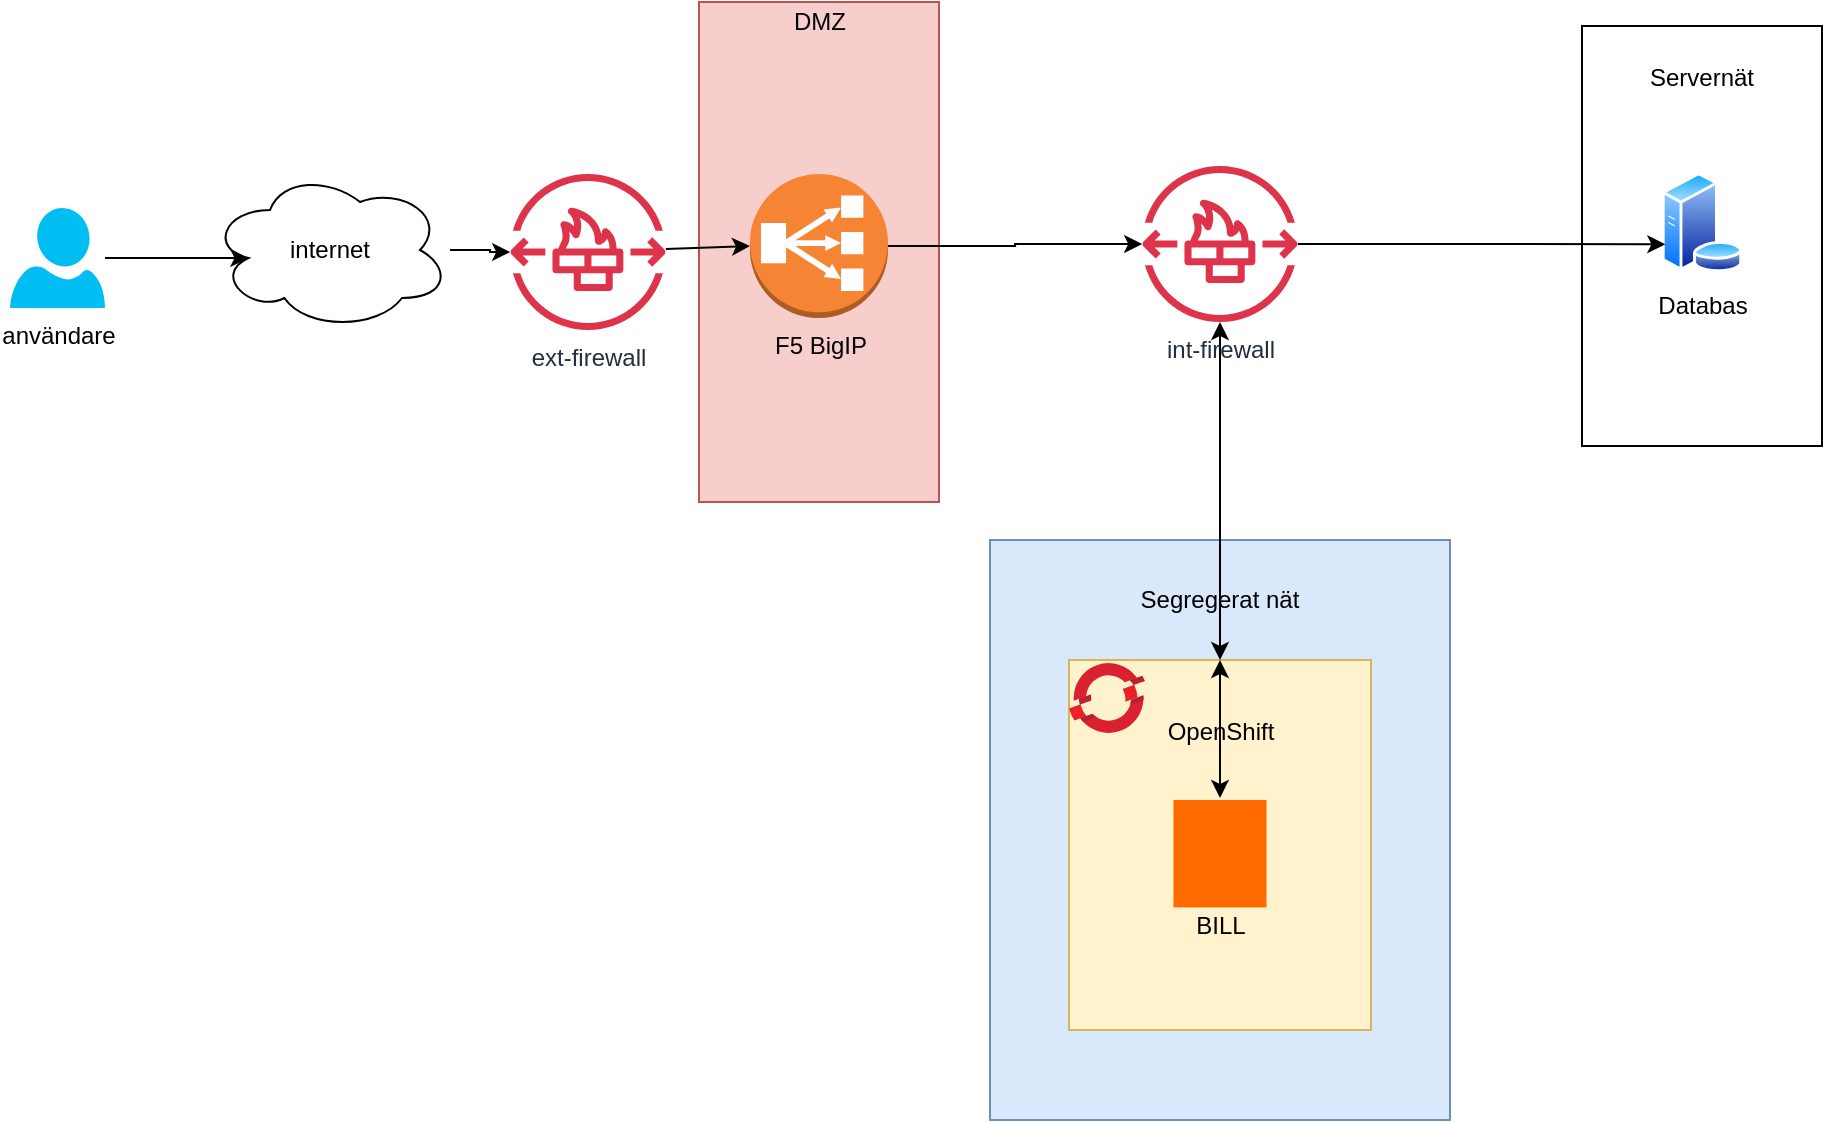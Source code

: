 <mxfile version="28.2.5">
  <diagram name="Sida-1" id="IzjUo01BGnxRS-cWl13Y">
    <mxGraphModel dx="1614" dy="944" grid="1" gridSize="10" guides="1" tooltips="1" connect="1" arrows="1" fold="1" page="1" pageScale="1" pageWidth="827" pageHeight="1169" math="0" shadow="0">
      <root>
        <mxCell id="0" />
        <mxCell id="1" parent="0" />
        <mxCell id="IYgLdtd5FK7ewOH0wKca-2" value="ext-firewall" style="sketch=0;outlineConnect=0;fontColor=#232F3E;gradientColor=none;fillColor=#DD344C;strokeColor=none;dashed=0;verticalLabelPosition=bottom;verticalAlign=top;align=center;html=1;fontSize=12;fontStyle=0;aspect=fixed;pointerEvents=1;shape=mxgraph.aws4.network_firewall_endpoints;" vertex="1" parent="1">
          <mxGeometry x="340" y="187" width="78" height="78" as="geometry" />
        </mxCell>
        <mxCell id="IYgLdtd5FK7ewOH0wKca-15" style="edgeStyle=orthogonalEdgeStyle;rounded=0;orthogonalLoop=1;jettySize=auto;html=1;" edge="1" parent="1" source="IYgLdtd5FK7ewOH0wKca-3" target="IYgLdtd5FK7ewOH0wKca-2">
          <mxGeometry relative="1" as="geometry" />
        </mxCell>
        <mxCell id="IYgLdtd5FK7ewOH0wKca-3" value="internet" style="ellipse;shape=cloud;whiteSpace=wrap;html=1;" vertex="1" parent="1">
          <mxGeometry x="190" y="185" width="120" height="80" as="geometry" />
        </mxCell>
        <mxCell id="IYgLdtd5FK7ewOH0wKca-4" value="användare" style="verticalLabelPosition=bottom;html=1;verticalAlign=top;align=center;strokeColor=none;fillColor=#00BEF2;shape=mxgraph.azure.user;" vertex="1" parent="1">
          <mxGeometry x="90" y="204" width="47.5" height="50" as="geometry" />
        </mxCell>
        <mxCell id="IYgLdtd5FK7ewOH0wKca-6" value="DMZ&lt;div&gt;&lt;br&gt;&lt;/div&gt;&lt;div&gt;&lt;br&gt;&lt;/div&gt;&lt;div&gt;&lt;br&gt;&lt;/div&gt;&lt;div&gt;&lt;br&gt;&lt;/div&gt;&lt;div&gt;&lt;br&gt;&lt;/div&gt;&lt;div&gt;&lt;br&gt;&lt;/div&gt;&lt;div&gt;&lt;br&gt;&lt;/div&gt;&lt;div&gt;&lt;br&gt;&lt;/div&gt;&lt;div&gt;&lt;br&gt;&lt;/div&gt;&lt;div&gt;&lt;br&gt;&lt;/div&gt;&lt;div&gt;&lt;br&gt;&lt;/div&gt;&lt;div&gt;&lt;br&gt;&lt;/div&gt;&lt;div&gt;&lt;br&gt;&lt;/div&gt;&lt;div&gt;&lt;br&gt;&lt;/div&gt;&lt;div&gt;&lt;br&gt;&lt;/div&gt;&lt;div&gt;&lt;br&gt;&lt;/div&gt;" style="rounded=0;whiteSpace=wrap;html=1;fillColor=#f8cecc;strokeColor=#b85450;" vertex="1" parent="1">
          <mxGeometry x="434.5" y="101" width="120" height="250" as="geometry" />
        </mxCell>
        <mxCell id="IYgLdtd5FK7ewOH0wKca-26" style="edgeStyle=orthogonalEdgeStyle;rounded=0;orthogonalLoop=1;jettySize=auto;html=1;" edge="1" parent="1" source="IYgLdtd5FK7ewOH0wKca-5" target="IYgLdtd5FK7ewOH0wKca-24">
          <mxGeometry relative="1" as="geometry" />
        </mxCell>
        <mxCell id="IYgLdtd5FK7ewOH0wKca-5" value="F5 BigIP" style="outlineConnect=0;dashed=0;verticalLabelPosition=bottom;verticalAlign=top;align=center;html=1;shape=mxgraph.aws3.classic_load_balancer;fillColor=#F58534;gradientColor=none;" vertex="1" parent="1">
          <mxGeometry x="460" y="187" width="69" height="72" as="geometry" />
        </mxCell>
        <mxCell id="IYgLdtd5FK7ewOH0wKca-9" value="" style="group" vertex="1" connectable="0" parent="1">
          <mxGeometry x="680" y="380" width="201" height="280" as="geometry" />
        </mxCell>
        <mxCell id="IYgLdtd5FK7ewOH0wKca-10" value="&lt;div&gt;&lt;br&gt;&lt;/div&gt;&lt;div&gt;&lt;br&gt;&lt;/div&gt;&lt;div&gt;&lt;br&gt;&lt;/div&gt;&lt;div&gt;&lt;br&gt;&lt;/div&gt;&lt;div&gt;&lt;br&gt;&lt;/div&gt;BILL" style="points=[];aspect=fixed;html=1;align=center;shadow=0;dashed=0;fillColor=#FF6A00;strokeColor=none;shape=mxgraph.alibaba_cloud.ahas_application_high_availability_service;" vertex="1" parent="IYgLdtd5FK7ewOH0wKca-9">
          <mxGeometry x="52.25" y="80" width="46.5" height="53.7" as="geometry" />
        </mxCell>
        <mxCell id="IYgLdtd5FK7ewOH0wKca-12" value="" style="group" vertex="1" connectable="0" parent="IYgLdtd5FK7ewOH0wKca-9">
          <mxGeometry x="50" y="74.997" width="151" height="205.003" as="geometry" />
        </mxCell>
        <mxCell id="IYgLdtd5FK7ewOH0wKca-7" value="" style="image;aspect=fixed;html=1;points=[];align=center;fontSize=12;image=img/lib/azure2/containers/Azure_Red_Hat_OpenShift.svg;" vertex="1" parent="IYgLdtd5FK7ewOH0wKca-12">
          <mxGeometry x="0.002" width="35.233" height="35.233" as="geometry" />
        </mxCell>
        <mxCell id="IYgLdtd5FK7ewOH0wKca-11" value="Segregerat nät&lt;div&gt;&lt;br&gt;&lt;/div&gt;&lt;div&gt;&lt;br&gt;&lt;/div&gt;&lt;div&gt;&lt;br&gt;&lt;/div&gt;&lt;div&gt;&lt;br&gt;&lt;/div&gt;&lt;div&gt;&lt;br&gt;&lt;/div&gt;&lt;div&gt;&lt;br&gt;&lt;/div&gt;&lt;div&gt;&lt;br&gt;&lt;/div&gt;&lt;div&gt;&lt;br&gt;&lt;/div&gt;&lt;div&gt;&lt;br&gt;&lt;/div&gt;&lt;div&gt;&lt;br&gt;&lt;/div&gt;&lt;div&gt;&lt;br&gt;&lt;/div&gt;&lt;div&gt;&lt;br&gt;&lt;/div&gt;&lt;div&gt;&lt;br&gt;&lt;/div&gt;&lt;div&gt;&lt;br&gt;&lt;/div&gt;&lt;div&gt;&lt;br&gt;&lt;/div&gt;&lt;div&gt;&lt;br&gt;&lt;/div&gt;" style="rounded=0;whiteSpace=wrap;html=1;fillColor=#dae8fc;strokeColor=#6c8ebf;" vertex="1" parent="IYgLdtd5FK7ewOH0wKca-12">
          <mxGeometry x="-150" y="-84.997" width="230" height="290" as="geometry" />
        </mxCell>
        <mxCell id="IYgLdtd5FK7ewOH0wKca-8" value="OpenShift&lt;div&gt;&lt;br&gt;&lt;/div&gt;&lt;div&gt;&lt;br&gt;&lt;/div&gt;&lt;div&gt;&lt;br&gt;&lt;/div&gt;&lt;div&gt;&lt;br&gt;&lt;/div&gt;&lt;div&gt;&lt;br&gt;&lt;/div&gt;&lt;div&gt;&lt;br&gt;&lt;/div&gt;&lt;div&gt;&lt;br&gt;&lt;/div&gt;&lt;div&gt;&lt;br&gt;&lt;/div&gt;" style="rounded=0;whiteSpace=wrap;html=1;fillColor=#fff2cc;strokeColor=#d6b656;" vertex="1" parent="IYgLdtd5FK7ewOH0wKca-12">
          <mxGeometry x="-110.5" y="-24.997" width="151" height="185" as="geometry" />
        </mxCell>
        <mxCell id="IYgLdtd5FK7ewOH0wKca-13" value="" style="image;aspect=fixed;html=1;points=[];align=center;fontSize=12;image=img/lib/azure2/containers/Azure_Red_Hat_OpenShift.svg;" vertex="1" parent="IYgLdtd5FK7ewOH0wKca-12">
          <mxGeometry x="-110.5" y="-24.997" width="38" height="38" as="geometry" />
        </mxCell>
        <mxCell id="IYgLdtd5FK7ewOH0wKca-18" value="&lt;div&gt;&lt;br&gt;&lt;/div&gt;&lt;div&gt;&lt;br&gt;&lt;/div&gt;&lt;div&gt;&lt;br&gt;&lt;/div&gt;&lt;div&gt;&lt;br&gt;&lt;/div&gt;&lt;div&gt;&lt;br&gt;&lt;/div&gt;&lt;div&gt;BILL&lt;/div&gt;" style="points=[];aspect=fixed;html=1;align=center;shadow=0;dashed=0;fillColor=#FF6A00;strokeColor=none;shape=mxgraph.alibaba_cloud.ahas_application_high_availability_service;" vertex="1" parent="IYgLdtd5FK7ewOH0wKca-12">
          <mxGeometry x="-58.25" y="45.003" width="46.5" height="53.7" as="geometry" />
        </mxCell>
        <mxCell id="IYgLdtd5FK7ewOH0wKca-19" style="rounded=0;orthogonalLoop=1;jettySize=auto;html=1;entryX=0.5;entryY=-0.019;entryDx=0;entryDy=0;entryPerimeter=0;exitX=0.5;exitY=0;exitDx=0;exitDy=0;startArrow=classic;startFill=1;" edge="1" parent="IYgLdtd5FK7ewOH0wKca-12" source="IYgLdtd5FK7ewOH0wKca-8" target="IYgLdtd5FK7ewOH0wKca-18">
          <mxGeometry relative="1" as="geometry">
            <mxPoint x="-110" y="73.003" as="sourcePoint" />
          </mxGeometry>
        </mxCell>
        <mxCell id="IYgLdtd5FK7ewOH0wKca-14" style="edgeStyle=orthogonalEdgeStyle;rounded=0;orthogonalLoop=1;jettySize=auto;html=1;entryX=0.16;entryY=0.55;entryDx=0;entryDy=0;entryPerimeter=0;" edge="1" parent="1" source="IYgLdtd5FK7ewOH0wKca-4" target="IYgLdtd5FK7ewOH0wKca-3">
          <mxGeometry relative="1" as="geometry" />
        </mxCell>
        <mxCell id="IYgLdtd5FK7ewOH0wKca-16" style="rounded=0;orthogonalLoop=1;jettySize=auto;html=1;entryX=0;entryY=0.5;entryDx=0;entryDy=0;entryPerimeter=0;" edge="1" parent="1" source="IYgLdtd5FK7ewOH0wKca-2" target="IYgLdtd5FK7ewOH0wKca-5">
          <mxGeometry relative="1" as="geometry" />
        </mxCell>
        <mxCell id="IYgLdtd5FK7ewOH0wKca-23" value="" style="group" vertex="1" connectable="0" parent="1">
          <mxGeometry x="876" y="103" width="120" height="210" as="geometry" />
        </mxCell>
        <mxCell id="IYgLdtd5FK7ewOH0wKca-27" value="" style="group" vertex="1" connectable="0" parent="IYgLdtd5FK7ewOH0wKca-23">
          <mxGeometry y="10" width="120" height="210" as="geometry" />
        </mxCell>
        <mxCell id="IYgLdtd5FK7ewOH0wKca-20" value="Servernät&lt;div&gt;&lt;br&gt;&lt;/div&gt;&lt;div&gt;&lt;br&gt;&lt;/div&gt;&lt;div&gt;&lt;br&gt;&lt;/div&gt;&lt;div&gt;&lt;br&gt;&lt;/div&gt;&lt;div&gt;&lt;br&gt;&lt;/div&gt;&lt;div&gt;&lt;br&gt;&lt;/div&gt;&lt;div&gt;&lt;br&gt;&lt;/div&gt;&lt;div&gt;&lt;br&gt;&lt;/div&gt;&lt;div&gt;&lt;br&gt;&lt;/div&gt;&lt;div&gt;&lt;br&gt;&lt;/div&gt;&lt;div&gt;&lt;br&gt;&lt;/div&gt;" style="rounded=0;whiteSpace=wrap;html=1;" vertex="1" parent="IYgLdtd5FK7ewOH0wKca-27">
          <mxGeometry width="120" height="210" as="geometry" />
        </mxCell>
        <mxCell id="IYgLdtd5FK7ewOH0wKca-21" value="Databas" style="image;aspect=fixed;perimeter=ellipsePerimeter;html=1;align=center;shadow=0;dashed=0;spacingTop=3;image=img/lib/active_directory/database_server.svg;" vertex="1" parent="IYgLdtd5FK7ewOH0wKca-27">
          <mxGeometry x="39.5" y="73" width="41" height="50" as="geometry" />
        </mxCell>
        <mxCell id="IYgLdtd5FK7ewOH0wKca-22" style="edgeStyle=orthogonalEdgeStyle;rounded=0;orthogonalLoop=1;jettySize=auto;html=1;entryX=0;entryY=0.75;entryDx=0;entryDy=0;" edge="1" parent="1" source="IYgLdtd5FK7ewOH0wKca-24" target="IYgLdtd5FK7ewOH0wKca-21">
          <mxGeometry relative="1" as="geometry" />
        </mxCell>
        <mxCell id="IYgLdtd5FK7ewOH0wKca-25" value="" style="edgeStyle=orthogonalEdgeStyle;rounded=0;orthogonalLoop=1;jettySize=auto;html=1;exitX=0.5;exitY=0;exitDx=0;exitDy=0;startArrow=classic;startFill=1;" edge="1" parent="1" source="IYgLdtd5FK7ewOH0wKca-8" target="IYgLdtd5FK7ewOH0wKca-24">
          <mxGeometry relative="1" as="geometry">
            <mxPoint x="728" y="227" as="sourcePoint" />
            <mxPoint x="1012" y="227" as="targetPoint" />
          </mxGeometry>
        </mxCell>
        <mxCell id="IYgLdtd5FK7ewOH0wKca-24" value="int-firewall" style="sketch=0;outlineConnect=0;fontColor=#232F3E;gradientColor=none;fillColor=#DD344C;strokeColor=none;dashed=0;verticalLabelPosition=bottom;verticalAlign=top;align=center;html=1;fontSize=12;fontStyle=0;aspect=fixed;pointerEvents=1;shape=mxgraph.aws4.network_firewall_endpoints;" vertex="1" parent="1">
          <mxGeometry x="656" y="183" width="78" height="78" as="geometry" />
        </mxCell>
      </root>
    </mxGraphModel>
  </diagram>
</mxfile>
